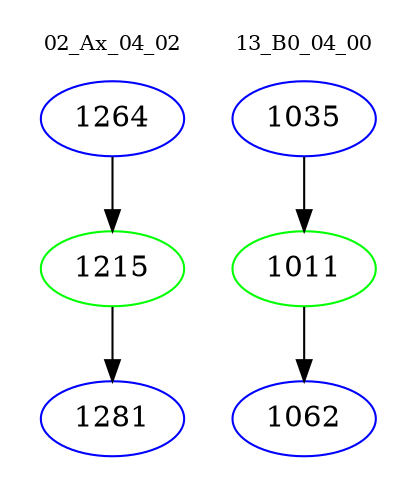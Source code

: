 digraph{
subgraph cluster_0 {
color = white
label = "02_Ax_04_02";
fontsize=10;
T0_1264 [label="1264", color="blue"]
T0_1264 -> T0_1215 [color="black"]
T0_1215 [label="1215", color="green"]
T0_1215 -> T0_1281 [color="black"]
T0_1281 [label="1281", color="blue"]
}
subgraph cluster_1 {
color = white
label = "13_B0_04_00";
fontsize=10;
T1_1035 [label="1035", color="blue"]
T1_1035 -> T1_1011 [color="black"]
T1_1011 [label="1011", color="green"]
T1_1011 -> T1_1062 [color="black"]
T1_1062 [label="1062", color="blue"]
}
}
